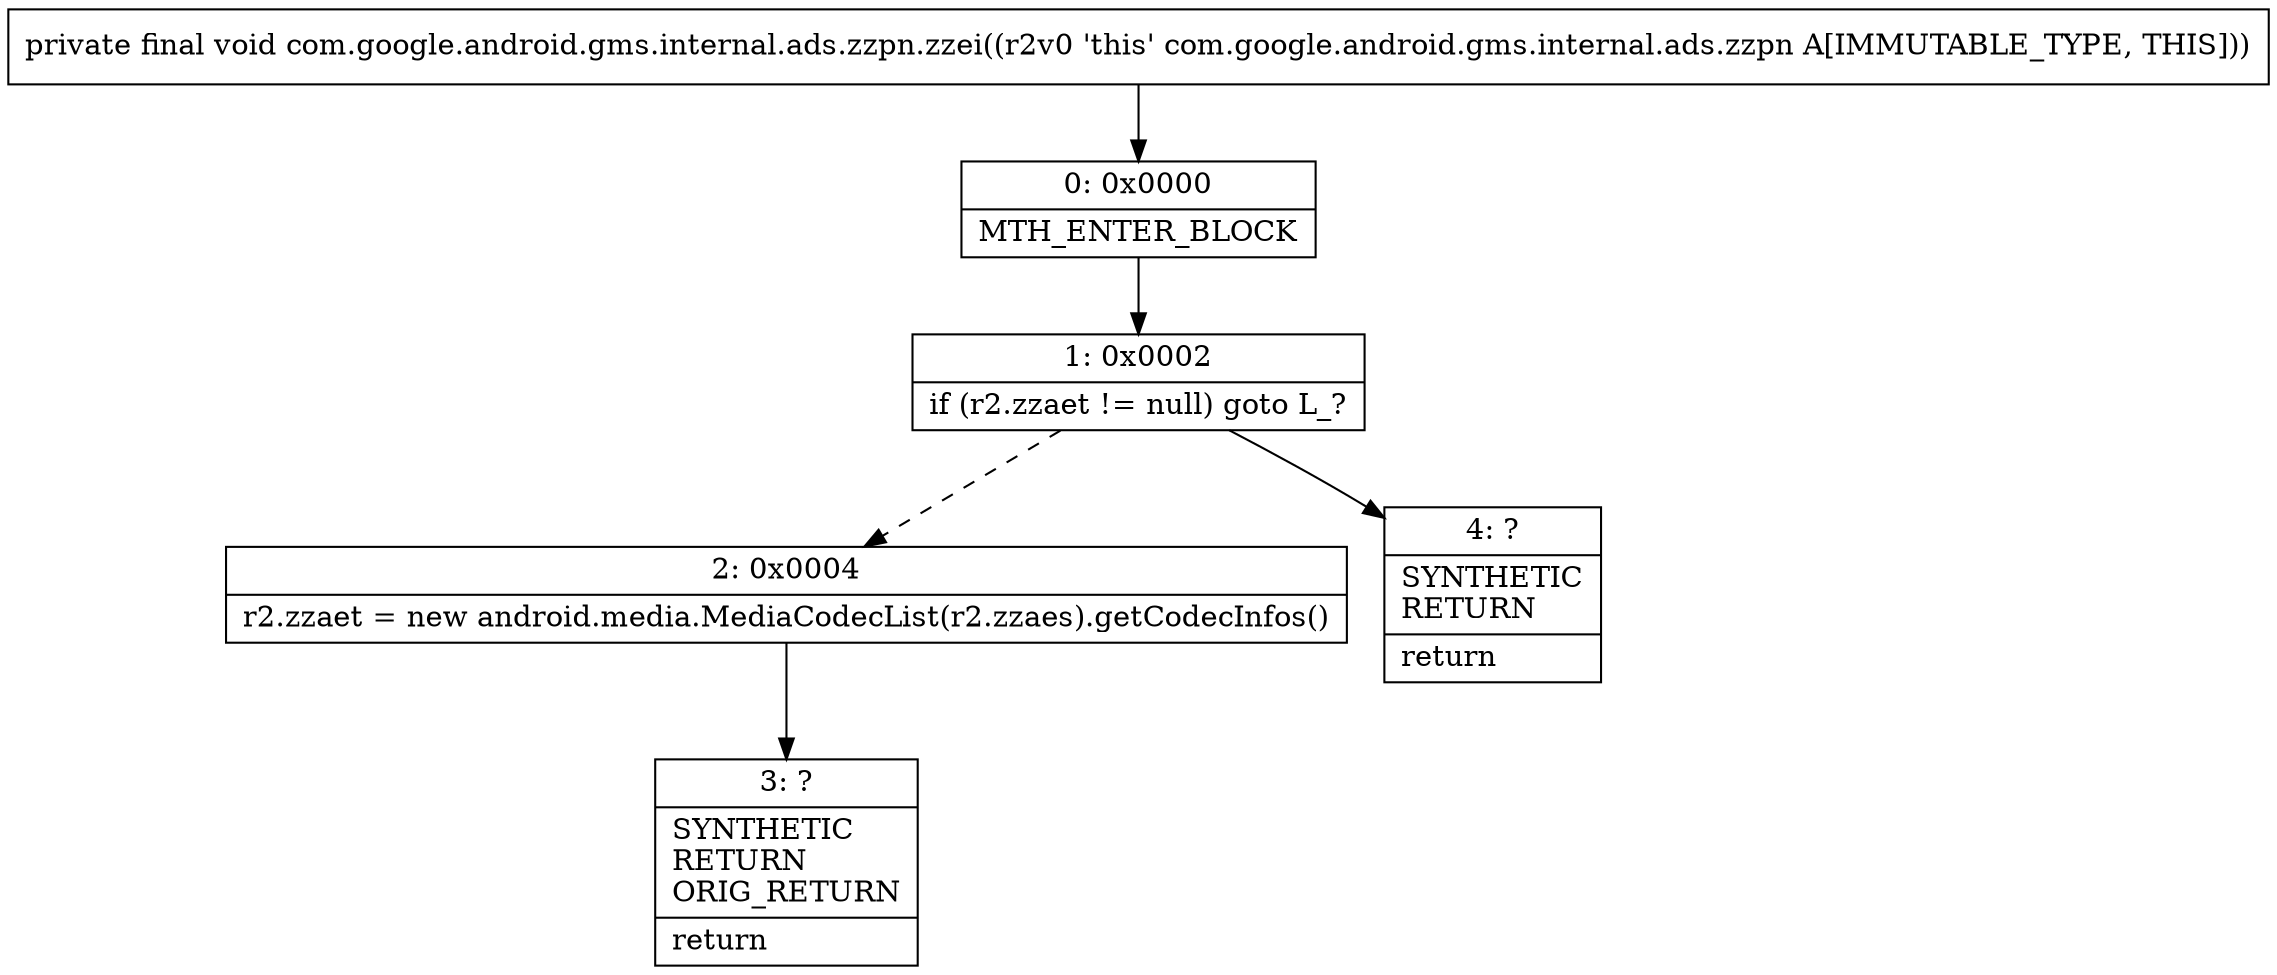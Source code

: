digraph "CFG forcom.google.android.gms.internal.ads.zzpn.zzei()V" {
Node_0 [shape=record,label="{0\:\ 0x0000|MTH_ENTER_BLOCK\l}"];
Node_1 [shape=record,label="{1\:\ 0x0002|if (r2.zzaet != null) goto L_?\l}"];
Node_2 [shape=record,label="{2\:\ 0x0004|r2.zzaet = new android.media.MediaCodecList(r2.zzaes).getCodecInfos()\l}"];
Node_3 [shape=record,label="{3\:\ ?|SYNTHETIC\lRETURN\lORIG_RETURN\l|return\l}"];
Node_4 [shape=record,label="{4\:\ ?|SYNTHETIC\lRETURN\l|return\l}"];
MethodNode[shape=record,label="{private final void com.google.android.gms.internal.ads.zzpn.zzei((r2v0 'this' com.google.android.gms.internal.ads.zzpn A[IMMUTABLE_TYPE, THIS])) }"];
MethodNode -> Node_0;
Node_0 -> Node_1;
Node_1 -> Node_2[style=dashed];
Node_1 -> Node_4;
Node_2 -> Node_3;
}

